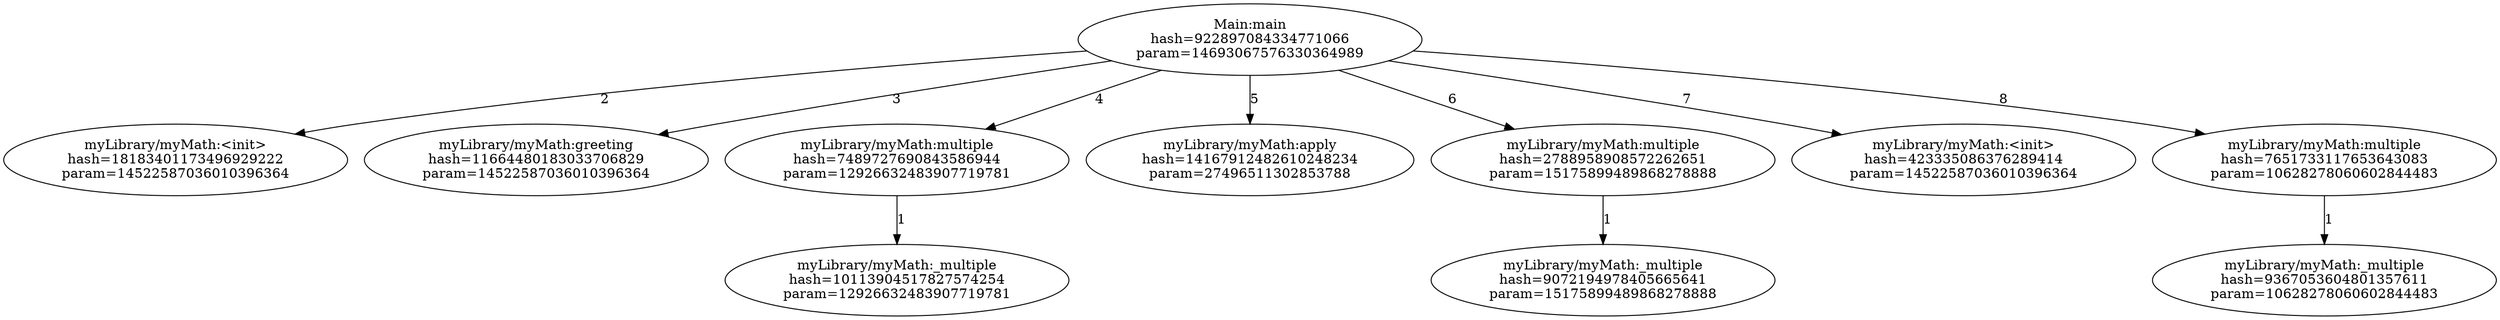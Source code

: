 digraph G {
0[label="Main:main
hash=922897084334771066
param=14693067576330364989"];
1[label="myLibrary/myMath:<init>
hash=18183401173496929222
param=14522587036010396364"];
2[label="myLibrary/myMath:greeting
hash=11664480183033706829
param=14522587036010396364"];
3[label="myLibrary/myMath:multiple
hash=7489727690843586944
param=12926632483907719781"];
4[label="myLibrary/myMath:_multiple
hash=10113904517827574254
param=12926632483907719781"];
5[label="myLibrary/myMath:apply
hash=14167912482610248234
param=27496511302853788"];
6[label="myLibrary/myMath:multiple
hash=2788958908572262651
param=15175899489868278888"];
7[label="myLibrary/myMath:_multiple
hash=9072194978405665641
param=15175899489868278888"];
8[label="myLibrary/myMath:<init>
hash=423335086376289414
param=14522587036010396364"];
9[label="myLibrary/myMath:multiple
hash=7651733117653643083
param=10628278060602844483"];
10[label="myLibrary/myMath:_multiple
hash=9367053604801357611
param=10628278060602844483"];
0->1 [label=2];
0->2 [label=3];
0->3 [label=4];
3->4 [label=1];
0->5 [label=5];
0->6 [label=6];
6->7 [label=1];
0->8 [label=7];
0->9 [label=8];
9->10 [label=1];
}
